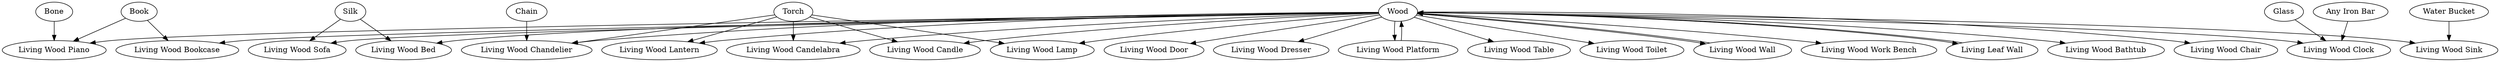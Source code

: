 digraph G {
  "Wood" -> "Living Leaf Wall" [color="black"];
  "Wood" -> "Living Wood Bathtub" [color="black"];
  "Silk" -> "Living Wood Bed" [color="black"];
  "Wood" -> "Living Wood Bed" [color="black"];
  "Book" -> "Living Wood Bookcase" [color="black"];
  "Wood" -> "Living Wood Bookcase" [color="black"];
  "Torch" -> "Living Wood Candelabra" [color="black"];
  "Wood" -> "Living Wood Candelabra" [color="black"];
  "Torch" -> "Living Wood Candle" [color="black"];
  "Wood" -> "Living Wood Candle" [color="black"];
  "Wood" -> "Living Wood Chair" [color="black"];
  "Chain" -> "Living Wood Chandelier" [color="black"];
  "Torch" -> "Living Wood Chandelier" [color="black"];
  "Wood" -> "Living Wood Chandelier" [color="black"];
  "Any Iron Bar" -> "Living Wood Clock" [color="black"];
  "Glass" -> "Living Wood Clock" [color="black"];
  "Wood" -> "Living Wood Clock" [color="black"];
  "Wood" -> "Living Wood Door" [color="black"];
  "Wood" -> "Living Wood Dresser" [color="black"];
  "Torch" -> "Living Wood Lamp" [color="black"];
  "Wood" -> "Living Wood Lamp" [color="black"];
  "Torch" -> "Living Wood Lantern" [color="black"];
  "Wood" -> "Living Wood Lantern" [color="black"];
  "Bone" -> "Living Wood Piano" [color="black"];
  "Book" -> "Living Wood Piano" [color="black"];
  "Wood" -> "Living Wood Piano" [color="black"];
  "Wood" -> "Living Wood Platform" [color="black"];
  "Water Bucket" -> "Living Wood Sink" [color="black"];
  "Wood" -> "Living Wood Sink" [color="black"];
  "Silk" -> "Living Wood Sofa" [color="black"];
  "Wood" -> "Living Wood Sofa" [color="black"];
  "Wood" -> "Living Wood Table" [color="black"];
  "Wood" -> "Living Wood Toilet" [color="black"];
  "Wood" -> "Living Wood Wall" [color="black"];
  "Wood" -> "Living Wood Work Bench" [color="black"];
  "Living Wood Platform" -> "Wood" [color="black"];
  "Living Wood Wall" -> "Wood" [color="black"];
  "Living Leaf Wall" -> "Wood" [color="black"];
}

